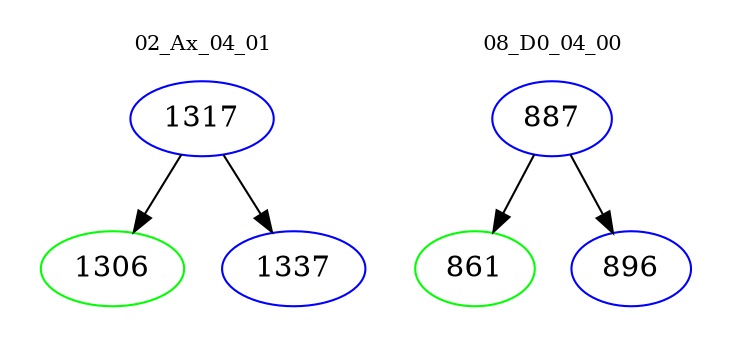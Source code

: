 digraph{
subgraph cluster_0 {
color = white
label = "02_Ax_04_01";
fontsize=10;
T0_1317 [label="1317", color="blue"]
T0_1317 -> T0_1306 [color="black"]
T0_1306 [label="1306", color="green"]
T0_1317 -> T0_1337 [color="black"]
T0_1337 [label="1337", color="blue"]
}
subgraph cluster_1 {
color = white
label = "08_D0_04_00";
fontsize=10;
T1_887 [label="887", color="blue"]
T1_887 -> T1_861 [color="black"]
T1_861 [label="861", color="green"]
T1_887 -> T1_896 [color="black"]
T1_896 [label="896", color="blue"]
}
}
